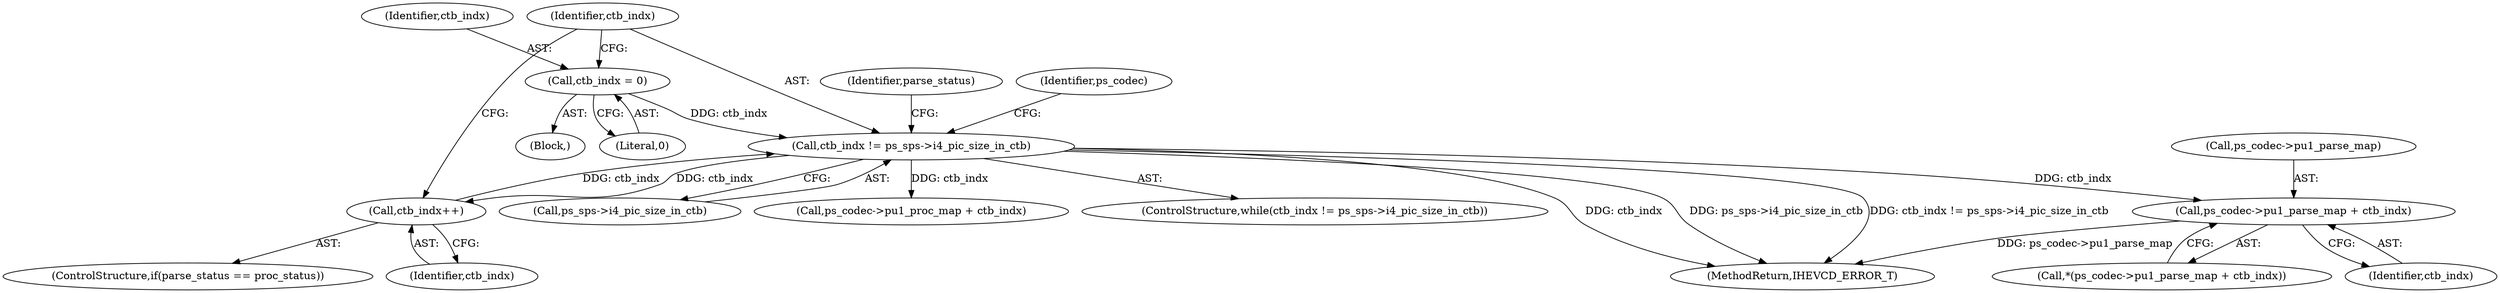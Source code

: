 digraph "0_Android_2b9fb0c2074d370a254b35e2489de2d94943578d@pointer" {
"1004513" [label="(Call,ps_codec->pu1_parse_map + ctb_indx)"];
"1004503" [label="(Call,ctb_indx != ps_sps->i4_pic_size_in_ctb)"];
"1004533" [label="(Call,ctb_indx++)"];
"1004499" [label="(Call,ctb_indx = 0)"];
"1004511" [label="(Identifier,parse_status)"];
"1004517" [label="(Identifier,ctb_indx)"];
"1004505" [label="(Call,ps_sps->i4_pic_size_in_ctb)"];
"1004538" [label="(Identifier,ps_codec)"];
"1004512" [label="(Call,*(ps_codec->pu1_parse_map + ctb_indx))"];
"1004529" [label="(ControlStructure,if(parse_status == proc_status))"];
"1004534" [label="(Identifier,ctb_indx)"];
"1004514" [label="(Call,ps_codec->pu1_parse_map)"];
"1004523" [label="(Call,ps_codec->pu1_proc_map + ctb_indx)"];
"1004502" [label="(ControlStructure,while(ctb_indx != ps_sps->i4_pic_size_in_ctb))"];
"1004500" [label="(Identifier,ctb_indx)"];
"1004499" [label="(Call,ctb_indx = 0)"];
"1004513" [label="(Call,ps_codec->pu1_parse_map + ctb_indx)"];
"1004504" [label="(Identifier,ctb_indx)"];
"1004533" [label="(Call,ctb_indx++)"];
"1004845" [label="(MethodReturn,IHEVCD_ERROR_T)"];
"1004501" [label="(Literal,0)"];
"1004503" [label="(Call,ctb_indx != ps_sps->i4_pic_size_in_ctb)"];
"1004497" [label="(Block,)"];
"1004513" -> "1004512"  [label="AST: "];
"1004513" -> "1004517"  [label="CFG: "];
"1004514" -> "1004513"  [label="AST: "];
"1004517" -> "1004513"  [label="AST: "];
"1004512" -> "1004513"  [label="CFG: "];
"1004513" -> "1004845"  [label="DDG: ps_codec->pu1_parse_map"];
"1004503" -> "1004513"  [label="DDG: ctb_indx"];
"1004503" -> "1004502"  [label="AST: "];
"1004503" -> "1004505"  [label="CFG: "];
"1004504" -> "1004503"  [label="AST: "];
"1004505" -> "1004503"  [label="AST: "];
"1004511" -> "1004503"  [label="CFG: "];
"1004538" -> "1004503"  [label="CFG: "];
"1004503" -> "1004845"  [label="DDG: ctb_indx"];
"1004503" -> "1004845"  [label="DDG: ps_sps->i4_pic_size_in_ctb"];
"1004503" -> "1004845"  [label="DDG: ctb_indx != ps_sps->i4_pic_size_in_ctb"];
"1004533" -> "1004503"  [label="DDG: ctb_indx"];
"1004499" -> "1004503"  [label="DDG: ctb_indx"];
"1004503" -> "1004523"  [label="DDG: ctb_indx"];
"1004503" -> "1004533"  [label="DDG: ctb_indx"];
"1004533" -> "1004529"  [label="AST: "];
"1004533" -> "1004534"  [label="CFG: "];
"1004534" -> "1004533"  [label="AST: "];
"1004504" -> "1004533"  [label="CFG: "];
"1004499" -> "1004497"  [label="AST: "];
"1004499" -> "1004501"  [label="CFG: "];
"1004500" -> "1004499"  [label="AST: "];
"1004501" -> "1004499"  [label="AST: "];
"1004504" -> "1004499"  [label="CFG: "];
}
